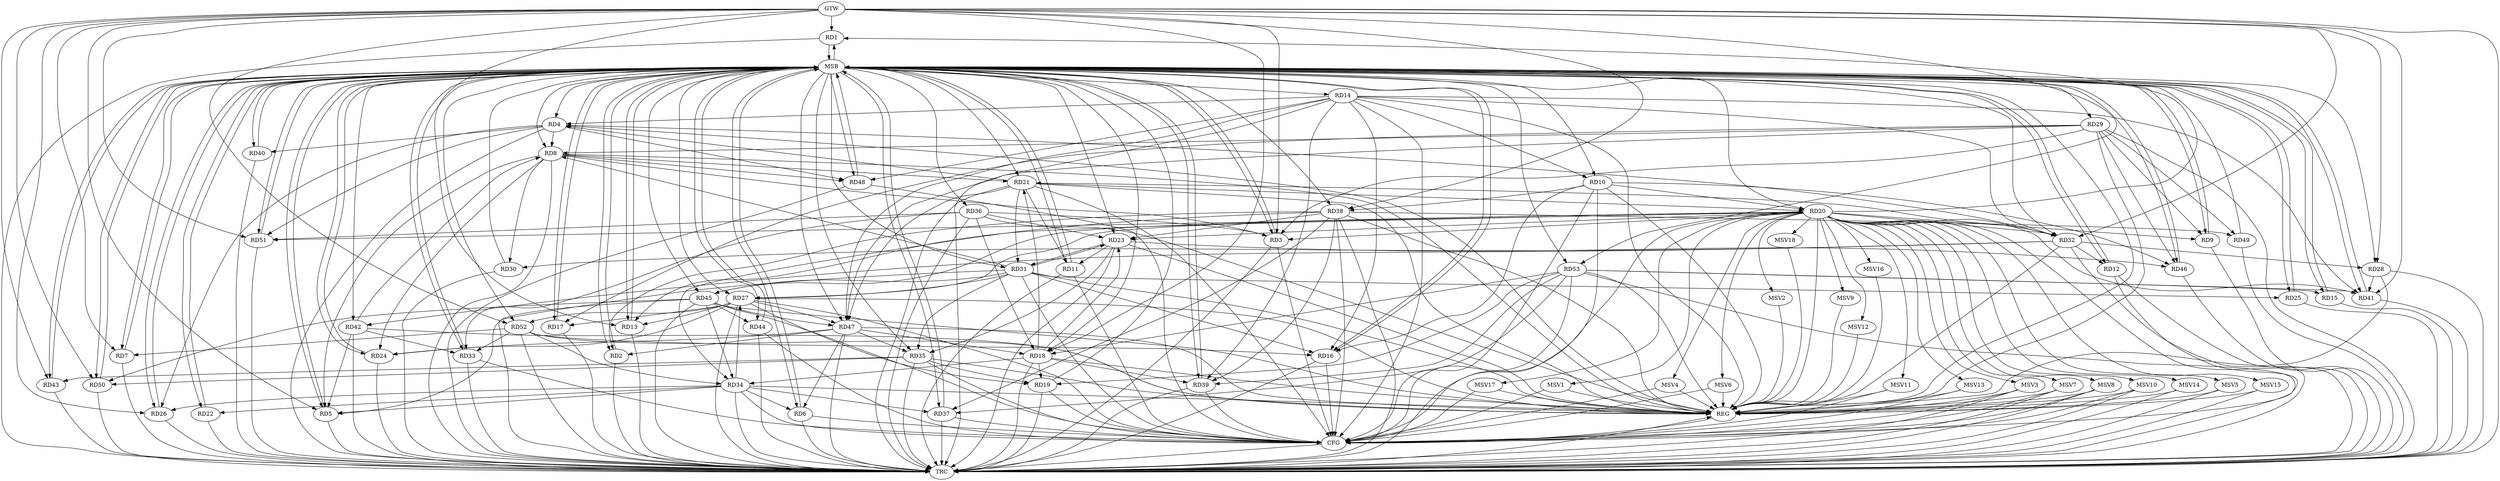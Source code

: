strict digraph G {
  RD1 [ label="RD1" ];
  RD2 [ label="RD2" ];
  RD3 [ label="RD3" ];
  RD4 [ label="RD4" ];
  RD5 [ label="RD5" ];
  RD6 [ label="RD6" ];
  RD7 [ label="RD7" ];
  RD8 [ label="RD8" ];
  RD9 [ label="RD9" ];
  RD10 [ label="RD10" ];
  RD11 [ label="RD11" ];
  RD12 [ label="RD12" ];
  RD13 [ label="RD13" ];
  RD14 [ label="RD14" ];
  RD15 [ label="RD15" ];
  RD16 [ label="RD16" ];
  RD17 [ label="RD17" ];
  RD18 [ label="RD18" ];
  RD19 [ label="RD19" ];
  RD20 [ label="RD20" ];
  RD21 [ label="RD21" ];
  RD22 [ label="RD22" ];
  RD23 [ label="RD23" ];
  RD24 [ label="RD24" ];
  RD25 [ label="RD25" ];
  RD26 [ label="RD26" ];
  RD27 [ label="RD27" ];
  RD28 [ label="RD28" ];
  RD29 [ label="RD29" ];
  RD30 [ label="RD30" ];
  RD31 [ label="RD31" ];
  RD32 [ label="RD32" ];
  RD33 [ label="RD33" ];
  RD34 [ label="RD34" ];
  RD35 [ label="RD35" ];
  RD36 [ label="RD36" ];
  RD37 [ label="RD37" ];
  RD38 [ label="RD38" ];
  RD39 [ label="RD39" ];
  RD40 [ label="RD40" ];
  RD41 [ label="RD41" ];
  RD42 [ label="RD42" ];
  RD43 [ label="RD43" ];
  RD44 [ label="RD44" ];
  RD45 [ label="RD45" ];
  RD46 [ label="RD46" ];
  RD47 [ label="RD47" ];
  RD48 [ label="RD48" ];
  RD49 [ label="RD49" ];
  RD50 [ label="RD50" ];
  RD51 [ label="RD51" ];
  RD52 [ label="RD52" ];
  RD53 [ label="RD53" ];
  GTW [ label="GTW" ];
  REG [ label="REG" ];
  MSB [ label="MSB" ];
  CFG [ label="CFG" ];
  TRC [ label="TRC" ];
  MSV1 [ label="MSV1" ];
  MSV2 [ label="MSV2" ];
  MSV3 [ label="MSV3" ];
  MSV4 [ label="MSV4" ];
  MSV5 [ label="MSV5" ];
  MSV6 [ label="MSV6" ];
  MSV7 [ label="MSV7" ];
  MSV8 [ label="MSV8" ];
  MSV9 [ label="MSV9" ];
  MSV10 [ label="MSV10" ];
  MSV11 [ label="MSV11" ];
  MSV12 [ label="MSV12" ];
  MSV13 [ label="MSV13" ];
  MSV14 [ label="MSV14" ];
  MSV15 [ label="MSV15" ];
  MSV16 [ label="MSV16" ];
  MSV17 [ label="MSV17" ];
  MSV18 [ label="MSV18" ];
  RD20 -> RD1;
  RD38 -> RD2;
  RD47 -> RD2;
  RD8 -> RD3;
  RD20 -> RD3;
  RD29 -> RD3;
  RD36 -> RD3;
  RD4 -> RD8;
  RD14 -> RD4;
  RD21 -> RD4;
  RD4 -> RD26;
  RD32 -> RD4;
  RD4 -> RD40;
  RD4 -> RD48;
  RD4 -> RD51;
  RD8 -> RD5;
  RD34 -> RD5;
  RD42 -> RD5;
  RD45 -> RD5;
  RD34 -> RD6;
  RD47 -> RD6;
  RD52 -> RD7;
  RD8 -> RD21;
  RD8 -> RD24;
  RD29 -> RD8;
  RD8 -> RD30;
  RD31 -> RD8;
  RD42 -> RD8;
  RD8 -> RD48;
  RD20 -> RD9;
  RD29 -> RD9;
  RD14 -> RD10;
  RD10 -> RD16;
  RD10 -> RD20;
  RD10 -> RD38;
  RD10 -> RD46;
  RD21 -> RD11;
  RD23 -> RD11;
  RD32 -> RD12;
  RD20 -> RD13;
  RD27 -> RD13;
  RD14 -> RD16;
  RD14 -> RD32;
  RD14 -> RD39;
  RD14 -> RD41;
  RD14 -> RD47;
  RD14 -> RD48;
  RD53 -> RD15;
  RD31 -> RD16;
  RD52 -> RD16;
  RD27 -> RD17;
  RD29 -> RD17;
  RD18 -> RD19;
  RD18 -> RD21;
  RD18 -> RD23;
  RD18 -> RD34;
  RD36 -> RD18;
  RD18 -> RD39;
  RD47 -> RD18;
  RD53 -> RD18;
  RD27 -> RD19;
  RD35 -> RD19;
  RD53 -> RD19;
  RD21 -> RD20;
  RD20 -> RD23;
  RD20 -> RD27;
  RD20 -> RD32;
  RD20 -> RD41;
  RD20 -> RD45;
  RD20 -> RD51;
  RD21 -> RD31;
  RD32 -> RD21;
  RD21 -> RD47;
  RD34 -> RD22;
  RD23 -> RD31;
  RD31 -> RD23;
  RD23 -> RD35;
  RD36 -> RD23;
  RD38 -> RD23;
  RD23 -> RD46;
  RD27 -> RD24;
  RD47 -> RD24;
  RD31 -> RD25;
  RD34 -> RD26;
  RD31 -> RD27;
  RD34 -> RD27;
  RD27 -> RD47;
  RD27 -> RD52;
  RD32 -> RD28;
  RD28 -> RD41;
  RD29 -> RD46;
  RD29 -> RD47;
  RD29 -> RD49;
  RD32 -> RD30;
  RD31 -> RD35;
  RD31 -> RD45;
  RD32 -> RD42;
  RD36 -> RD33;
  RD42 -> RD33;
  RD52 -> RD33;
  RD34 -> RD37;
  RD38 -> RD34;
  RD45 -> RD34;
  RD52 -> RD34;
  RD35 -> RD43;
  RD47 -> RD35;
  RD35 -> RD50;
  RD36 -> RD51;
  RD38 -> RD37;
  RD53 -> RD37;
  RD38 -> RD39;
  RD38 -> RD49;
  RD53 -> RD39;
  RD53 -> RD41;
  RD45 -> RD44;
  RD45 -> RD47;
  RD45 -> RD50;
  GTW -> RD1;
  GTW -> RD50;
  GTW -> RD53;
  GTW -> RD51;
  GTW -> RD13;
  GTW -> RD41;
  GTW -> RD43;
  GTW -> RD18;
  GTW -> RD32;
  GTW -> RD7;
  GTW -> RD3;
  GTW -> RD5;
  GTW -> RD52;
  GTW -> RD38;
  GTW -> RD26;
  GTW -> RD28;
  RD4 -> REG;
  RD8 -> REG;
  RD10 -> REG;
  RD14 -> REG;
  RD18 -> REG;
  RD20 -> REG;
  RD21 -> REG;
  RD23 -> REG;
  RD27 -> REG;
  RD28 -> REG;
  RD29 -> REG;
  RD31 -> REG;
  RD32 -> REG;
  RD34 -> REG;
  RD35 -> REG;
  RD36 -> REG;
  RD38 -> REG;
  RD42 -> REG;
  RD45 -> REG;
  RD47 -> REG;
  RD52 -> REG;
  RD53 -> REG;
  RD1 -> MSB;
  MSB -> RD20;
  MSB -> RD22;
  MSB -> RD35;
  MSB -> REG;
  RD2 -> MSB;
  MSB -> RD1;
  MSB -> RD7;
  MSB -> RD8;
  MSB -> RD15;
  RD3 -> MSB;
  MSB -> RD11;
  MSB -> RD13;
  MSB -> RD14;
  MSB -> RD25;
  MSB -> RD41;
  RD5 -> MSB;
  MSB -> RD4;
  MSB -> RD10;
  MSB -> RD33;
  MSB -> RD36;
  MSB -> RD40;
  RD6 -> MSB;
  MSB -> RD24;
  MSB -> RD44;
  RD7 -> MSB;
  MSB -> RD9;
  MSB -> RD29;
  MSB -> RD43;
  RD9 -> MSB;
  MSB -> RD46;
  MSB -> RD50;
  MSB -> RD53;
  RD11 -> MSB;
  MSB -> RD12;
  MSB -> RD23;
  MSB -> RD38;
  MSB -> RD51;
  RD12 -> MSB;
  MSB -> RD5;
  MSB -> RD18;
  MSB -> RD21;
  MSB -> RD42;
  MSB -> RD52;
  RD13 -> MSB;
  MSB -> RD48;
  RD15 -> MSB;
  MSB -> RD3;
  MSB -> RD17;
  MSB -> RD47;
  RD16 -> MSB;
  RD17 -> MSB;
  MSB -> RD26;
  MSB -> RD37;
  RD19 -> MSB;
  RD22 -> MSB;
  MSB -> RD2;
  MSB -> RD39;
  RD24 -> MSB;
  RD25 -> MSB;
  RD26 -> MSB;
  MSB -> RD6;
  MSB -> RD31;
  MSB -> RD32;
  RD30 -> MSB;
  MSB -> RD45;
  RD33 -> MSB;
  RD37 -> MSB;
  RD39 -> MSB;
  RD40 -> MSB;
  MSB -> RD27;
  MSB -> RD28;
  RD41 -> MSB;
  RD43 -> MSB;
  RD44 -> MSB;
  RD46 -> MSB;
  MSB -> RD16;
  RD48 -> MSB;
  RD49 -> MSB;
  RD50 -> MSB;
  RD51 -> MSB;
  RD19 -> CFG;
  RD45 -> CFG;
  RD11 -> CFG;
  RD20 -> CFG;
  RD38 -> CFG;
  RD48 -> CFG;
  RD35 -> CFG;
  RD53 -> CFG;
  RD12 -> CFG;
  RD44 -> CFG;
  RD27 -> CFG;
  RD14 -> CFG;
  RD39 -> CFG;
  RD10 -> CFG;
  RD21 -> CFG;
  RD3 -> CFG;
  RD33 -> CFG;
  RD31 -> CFG;
  RD6 -> CFG;
  RD37 -> CFG;
  RD34 -> CFG;
  RD16 -> CFG;
  REG -> CFG;
  RD1 -> TRC;
  RD2 -> TRC;
  RD3 -> TRC;
  RD4 -> TRC;
  RD5 -> TRC;
  RD6 -> TRC;
  RD7 -> TRC;
  RD8 -> TRC;
  RD9 -> TRC;
  RD10 -> TRC;
  RD11 -> TRC;
  RD12 -> TRC;
  RD13 -> TRC;
  RD14 -> TRC;
  RD15 -> TRC;
  RD16 -> TRC;
  RD17 -> TRC;
  RD18 -> TRC;
  RD19 -> TRC;
  RD20 -> TRC;
  RD21 -> TRC;
  RD22 -> TRC;
  RD23 -> TRC;
  RD24 -> TRC;
  RD25 -> TRC;
  RD26 -> TRC;
  RD27 -> TRC;
  RD28 -> TRC;
  RD29 -> TRC;
  RD30 -> TRC;
  RD31 -> TRC;
  RD32 -> TRC;
  RD33 -> TRC;
  RD34 -> TRC;
  RD35 -> TRC;
  RD36 -> TRC;
  RD37 -> TRC;
  RD38 -> TRC;
  RD39 -> TRC;
  RD40 -> TRC;
  RD41 -> TRC;
  RD42 -> TRC;
  RD43 -> TRC;
  RD44 -> TRC;
  RD45 -> TRC;
  RD46 -> TRC;
  RD47 -> TRC;
  RD48 -> TRC;
  RD49 -> TRC;
  RD50 -> TRC;
  RD51 -> TRC;
  RD52 -> TRC;
  RD53 -> TRC;
  GTW -> TRC;
  CFG -> TRC;
  TRC -> REG;
  RD20 -> MSV1;
  RD20 -> MSV2;
  MSV1 -> REG;
  MSV1 -> CFG;
  MSV2 -> REG;
  RD20 -> MSV3;
  RD20 -> MSV4;
  RD20 -> MSV5;
  RD20 -> MSV6;
  RD20 -> MSV7;
  MSV3 -> REG;
  MSV3 -> TRC;
  MSV3 -> CFG;
  MSV4 -> REG;
  MSV4 -> CFG;
  MSV5 -> REG;
  MSV5 -> TRC;
  MSV6 -> REG;
  MSV6 -> CFG;
  MSV7 -> REG;
  MSV7 -> TRC;
  MSV7 -> CFG;
  RD20 -> MSV8;
  MSV8 -> REG;
  MSV8 -> TRC;
  MSV8 -> CFG;
  RD20 -> MSV9;
  RD20 -> MSV10;
  RD20 -> MSV11;
  MSV9 -> REG;
  MSV10 -> REG;
  MSV10 -> TRC;
  MSV10 -> CFG;
  MSV11 -> REG;
  MSV11 -> CFG;
  RD20 -> MSV12;
  RD20 -> MSV13;
  MSV12 -> REG;
  MSV13 -> REG;
  MSV13 -> CFG;
  RD20 -> MSV14;
  RD20 -> MSV15;
  RD20 -> MSV16;
  MSV14 -> REG;
  MSV14 -> TRC;
  MSV15 -> REG;
  MSV15 -> TRC;
  MSV16 -> REG;
  RD20 -> MSV17;
  RD20 -> MSV18;
  MSV17 -> REG;
  MSV17 -> CFG;
  MSV18 -> REG;
}

